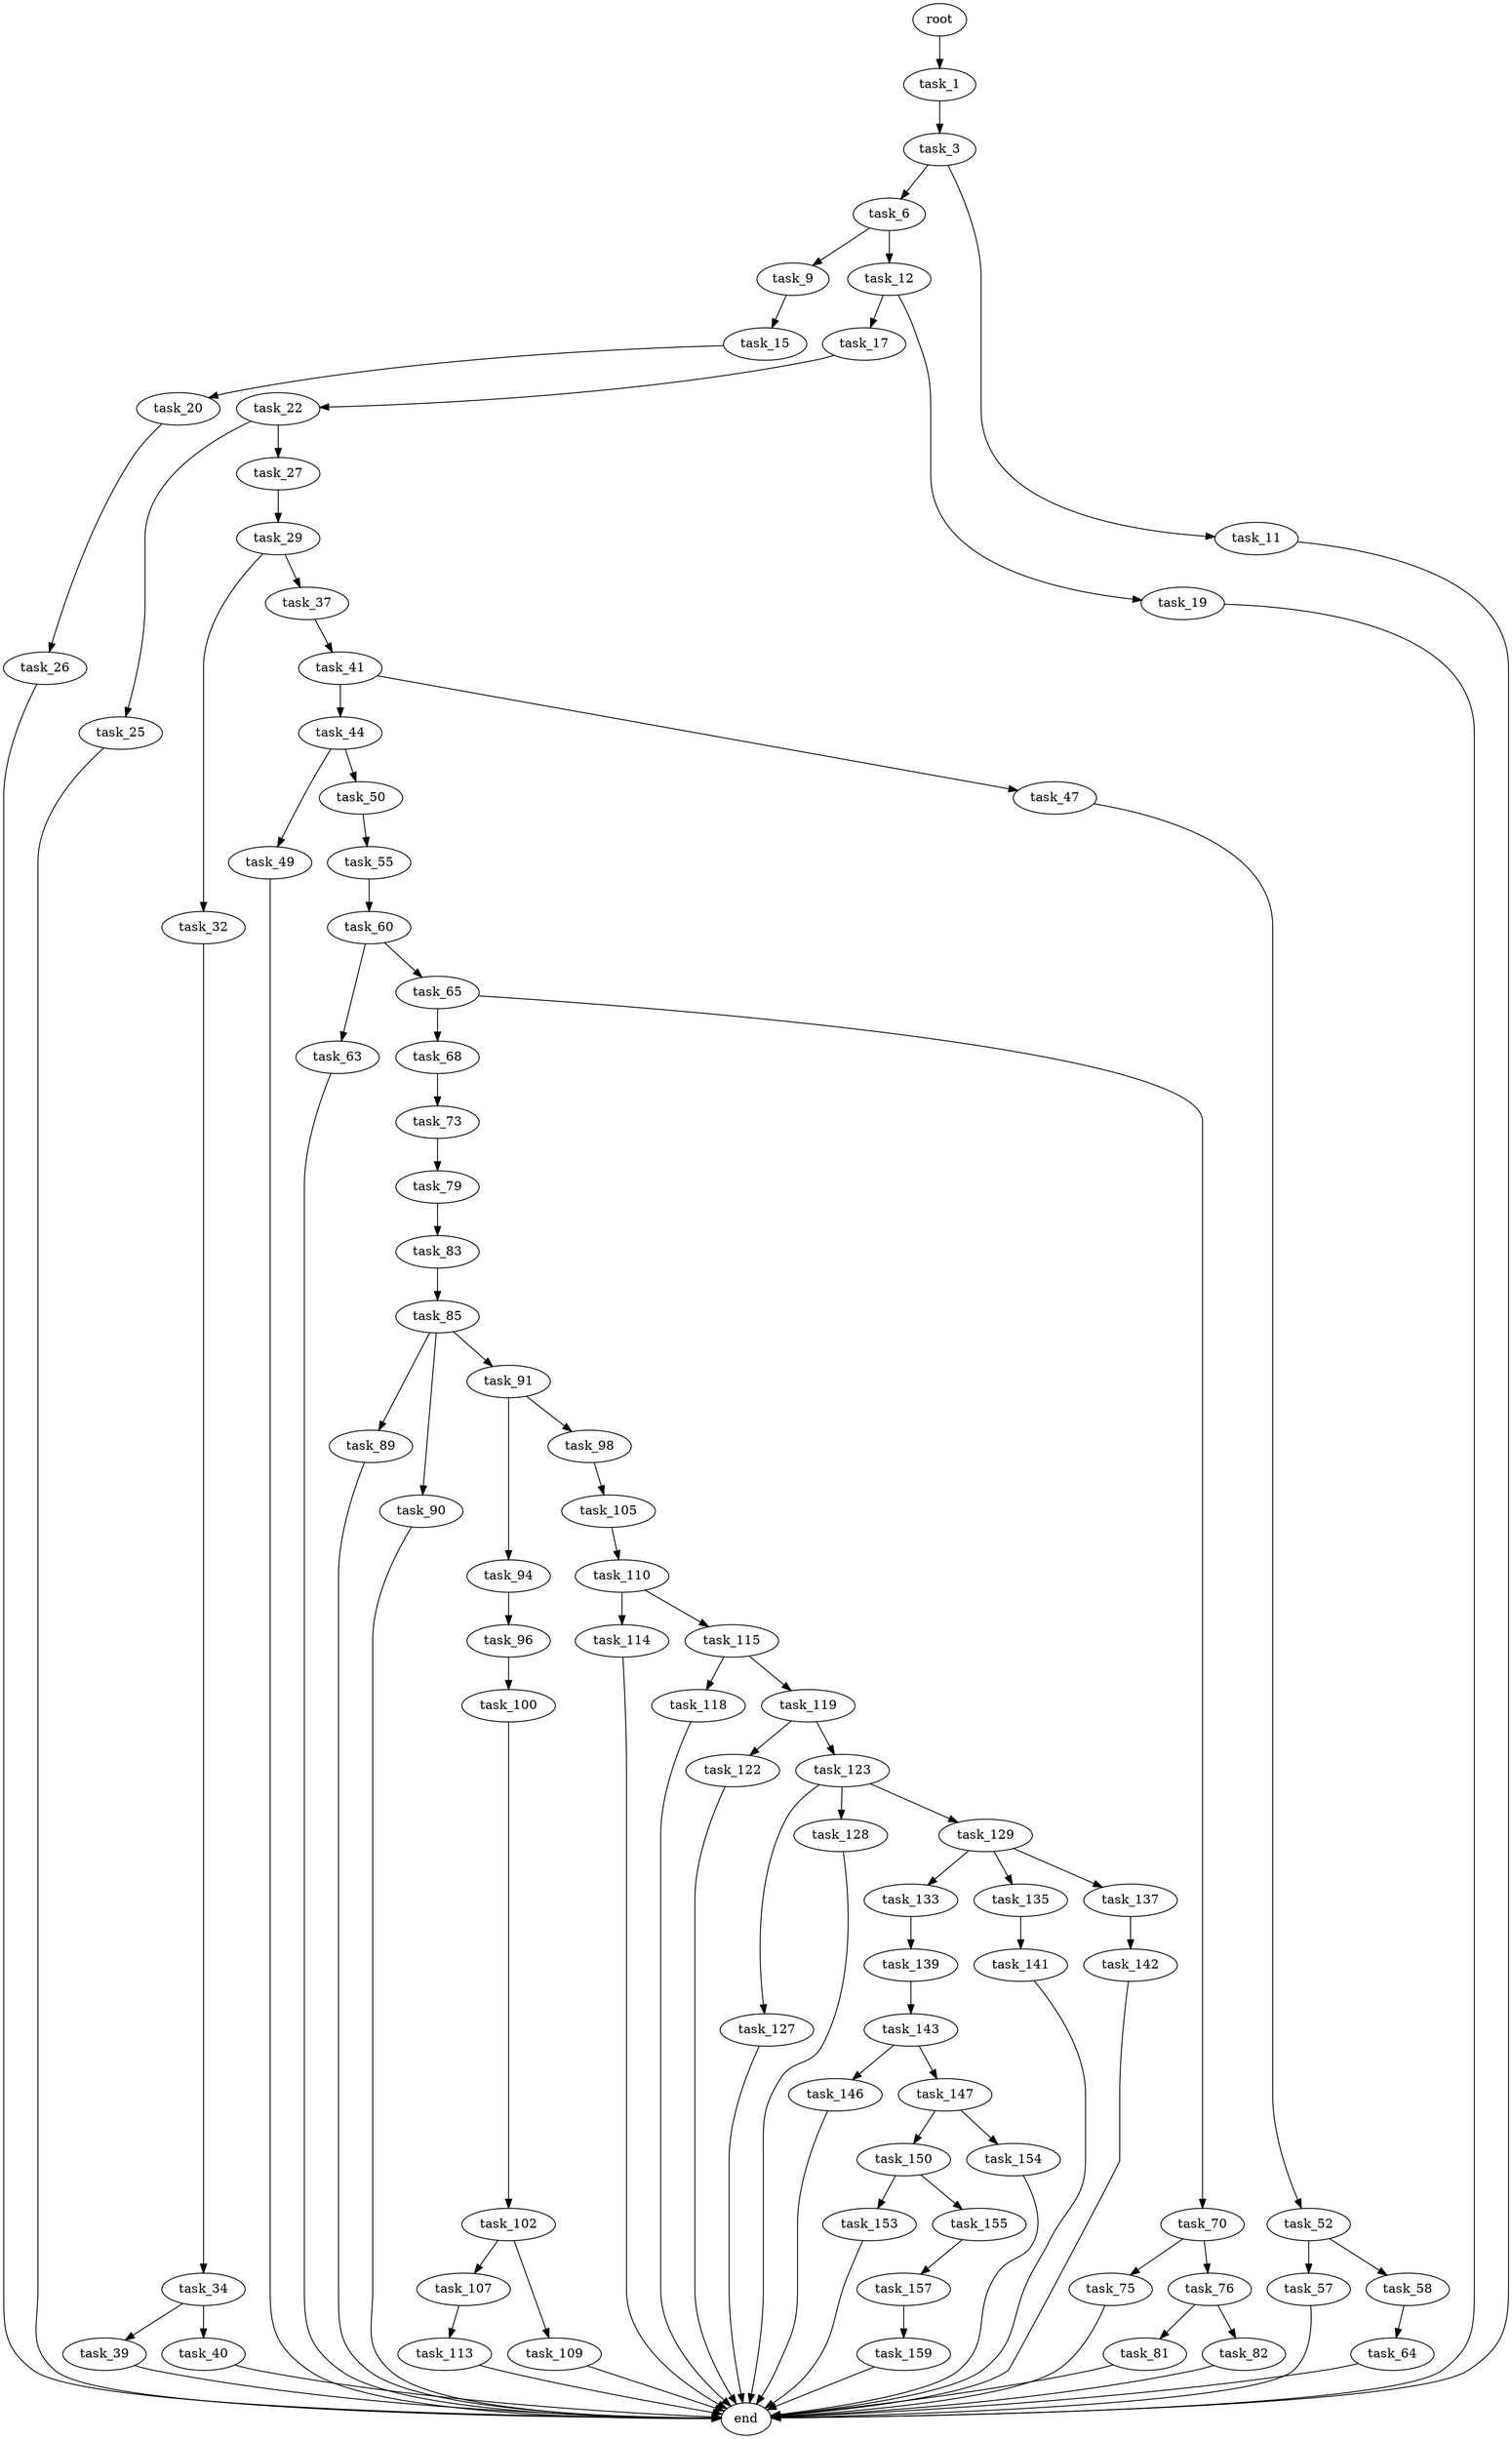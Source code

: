 digraph G {
  root [size="0.000000"];
  task_1 [size="8589934592.000000"];
  task_3 [size="2297899256.000000"];
  task_6 [size="786168183992.000000"];
  task_9 [size="3749037657.000000"];
  task_11 [size="4375854953.000000"];
  task_12 [size="32982241057.000000"];
  task_15 [size="235858713762.000000"];
  task_17 [size="14408627114.000000"];
  task_19 [size="782757789696.000000"];
  task_20 [size="523773156695.000000"];
  task_22 [size="8561455933.000000"];
  task_25 [size="899887537161.000000"];
  task_26 [size="21891535612.000000"];
  task_27 [size="549755813888.000000"];
  task_29 [size="1073741824000.000000"];
  task_32 [size="147483205977.000000"];
  task_34 [size="21791784995.000000"];
  task_37 [size="25690167651.000000"];
  task_39 [size="40572006514.000000"];
  task_40 [size="3808769485.000000"];
  task_41 [size="162215168272.000000"];
  task_44 [size="782757789696.000000"];
  task_47 [size="9637870233.000000"];
  task_49 [size="31293263586.000000"];
  task_50 [size="782757789696.000000"];
  task_52 [size="642190571069.000000"];
  task_55 [size="46142595693.000000"];
  task_57 [size="14385412253.000000"];
  task_58 [size="8589934592.000000"];
  task_60 [size="518307867284.000000"];
  task_63 [size="782757789696.000000"];
  task_64 [size="368293445632.000000"];
  task_65 [size="111483664452.000000"];
  task_68 [size="142161260244.000000"];
  task_70 [size="8589934592.000000"];
  task_73 [size="4993958629.000000"];
  task_75 [size="37352319927.000000"];
  task_76 [size="549755813888.000000"];
  task_79 [size="134217728000.000000"];
  task_81 [size="28991029248.000000"];
  task_82 [size="303513452.000000"];
  task_83 [size="134217728000.000000"];
  task_85 [size="1212006327857.000000"];
  task_89 [size="134217728000.000000"];
  task_90 [size="32174709494.000000"];
  task_91 [size="3416226320.000000"];
  task_94 [size="8589934592.000000"];
  task_96 [size="1073741824000.000000"];
  task_98 [size="231928233984.000000"];
  task_100 [size="155797151609.000000"];
  task_102 [size="9667354310.000000"];
  task_105 [size="782757789696.000000"];
  task_107 [size="667218235113.000000"];
  task_109 [size="134217728000.000000"];
  task_110 [size="118391586193.000000"];
  task_113 [size="231928233984.000000"];
  task_114 [size="4342073885.000000"];
  task_115 [size="28096407517.000000"];
  task_118 [size="8264231514.000000"];
  task_119 [size="35792938064.000000"];
  task_122 [size="10166032853.000000"];
  task_123 [size="272396007277.000000"];
  task_127 [size="28991029248.000000"];
  task_128 [size="28991029248.000000"];
  task_129 [size="97585063566.000000"];
  task_133 [size="1479252790.000000"];
  task_135 [size="8589934592.000000"];
  task_137 [size="520653293129.000000"];
  task_139 [size="3647940994.000000"];
  task_141 [size="1073741824000.000000"];
  task_142 [size="10173040127.000000"];
  task_143 [size="342627286319.000000"];
  task_146 [size="4579129544.000000"];
  task_147 [size="275179178069.000000"];
  task_150 [size="231928233984.000000"];
  task_153 [size="505390529714.000000"];
  task_154 [size="240915050382.000000"];
  task_155 [size="1073741824000.000000"];
  task_157 [size="549755813888.000000"];
  task_159 [size="1047561553140.000000"];
  end [size="0.000000"];

  root -> task_1 [size="1.000000"];
  task_1 -> task_3 [size="33554432.000000"];
  task_3 -> task_6 [size="75497472.000000"];
  task_3 -> task_11 [size="75497472.000000"];
  task_6 -> task_9 [size="838860800.000000"];
  task_6 -> task_12 [size="838860800.000000"];
  task_9 -> task_15 [size="75497472.000000"];
  task_11 -> end [size="1.000000"];
  task_12 -> task_17 [size="536870912.000000"];
  task_12 -> task_19 [size="536870912.000000"];
  task_15 -> task_20 [size="838860800.000000"];
  task_17 -> task_22 [size="301989888.000000"];
  task_19 -> end [size="1.000000"];
  task_20 -> task_26 [size="679477248.000000"];
  task_22 -> task_25 [size="134217728.000000"];
  task_22 -> task_27 [size="134217728.000000"];
  task_25 -> end [size="1.000000"];
  task_26 -> end [size="1.000000"];
  task_27 -> task_29 [size="536870912.000000"];
  task_29 -> task_32 [size="838860800.000000"];
  task_29 -> task_37 [size="838860800.000000"];
  task_32 -> task_34 [size="134217728.000000"];
  task_34 -> task_39 [size="411041792.000000"];
  task_34 -> task_40 [size="411041792.000000"];
  task_37 -> task_41 [size="33554432.000000"];
  task_39 -> end [size="1.000000"];
  task_40 -> end [size="1.000000"];
  task_41 -> task_44 [size="301989888.000000"];
  task_41 -> task_47 [size="301989888.000000"];
  task_44 -> task_49 [size="679477248.000000"];
  task_44 -> task_50 [size="679477248.000000"];
  task_47 -> task_52 [size="679477248.000000"];
  task_49 -> end [size="1.000000"];
  task_50 -> task_55 [size="679477248.000000"];
  task_52 -> task_57 [size="536870912.000000"];
  task_52 -> task_58 [size="536870912.000000"];
  task_55 -> task_60 [size="33554432.000000"];
  task_57 -> end [size="1.000000"];
  task_58 -> task_64 [size="33554432.000000"];
  task_60 -> task_63 [size="411041792.000000"];
  task_60 -> task_65 [size="411041792.000000"];
  task_63 -> end [size="1.000000"];
  task_64 -> end [size="1.000000"];
  task_65 -> task_68 [size="75497472.000000"];
  task_65 -> task_70 [size="75497472.000000"];
  task_68 -> task_73 [size="209715200.000000"];
  task_70 -> task_75 [size="33554432.000000"];
  task_70 -> task_76 [size="33554432.000000"];
  task_73 -> task_79 [size="536870912.000000"];
  task_75 -> end [size="1.000000"];
  task_76 -> task_81 [size="536870912.000000"];
  task_76 -> task_82 [size="536870912.000000"];
  task_79 -> task_83 [size="209715200.000000"];
  task_81 -> end [size="1.000000"];
  task_82 -> end [size="1.000000"];
  task_83 -> task_85 [size="209715200.000000"];
  task_85 -> task_89 [size="838860800.000000"];
  task_85 -> task_90 [size="838860800.000000"];
  task_85 -> task_91 [size="838860800.000000"];
  task_89 -> end [size="1.000000"];
  task_90 -> end [size="1.000000"];
  task_91 -> task_94 [size="209715200.000000"];
  task_91 -> task_98 [size="209715200.000000"];
  task_94 -> task_96 [size="33554432.000000"];
  task_96 -> task_100 [size="838860800.000000"];
  task_98 -> task_105 [size="301989888.000000"];
  task_100 -> task_102 [size="209715200.000000"];
  task_102 -> task_107 [size="411041792.000000"];
  task_102 -> task_109 [size="411041792.000000"];
  task_105 -> task_110 [size="679477248.000000"];
  task_107 -> task_113 [size="536870912.000000"];
  task_109 -> end [size="1.000000"];
  task_110 -> task_114 [size="134217728.000000"];
  task_110 -> task_115 [size="134217728.000000"];
  task_113 -> end [size="1.000000"];
  task_114 -> end [size="1.000000"];
  task_115 -> task_118 [size="536870912.000000"];
  task_115 -> task_119 [size="536870912.000000"];
  task_118 -> end [size="1.000000"];
  task_119 -> task_122 [size="33554432.000000"];
  task_119 -> task_123 [size="33554432.000000"];
  task_122 -> end [size="1.000000"];
  task_123 -> task_127 [size="209715200.000000"];
  task_123 -> task_128 [size="209715200.000000"];
  task_123 -> task_129 [size="209715200.000000"];
  task_127 -> end [size="1.000000"];
  task_128 -> end [size="1.000000"];
  task_129 -> task_133 [size="75497472.000000"];
  task_129 -> task_135 [size="75497472.000000"];
  task_129 -> task_137 [size="75497472.000000"];
  task_133 -> task_139 [size="134217728.000000"];
  task_135 -> task_141 [size="33554432.000000"];
  task_137 -> task_142 [size="411041792.000000"];
  task_139 -> task_143 [size="75497472.000000"];
  task_141 -> end [size="1.000000"];
  task_142 -> end [size="1.000000"];
  task_143 -> task_146 [size="301989888.000000"];
  task_143 -> task_147 [size="301989888.000000"];
  task_146 -> end [size="1.000000"];
  task_147 -> task_150 [size="301989888.000000"];
  task_147 -> task_154 [size="301989888.000000"];
  task_150 -> task_153 [size="301989888.000000"];
  task_150 -> task_155 [size="301989888.000000"];
  task_153 -> end [size="1.000000"];
  task_154 -> end [size="1.000000"];
  task_155 -> task_157 [size="838860800.000000"];
  task_157 -> task_159 [size="536870912.000000"];
  task_159 -> end [size="1.000000"];
}
